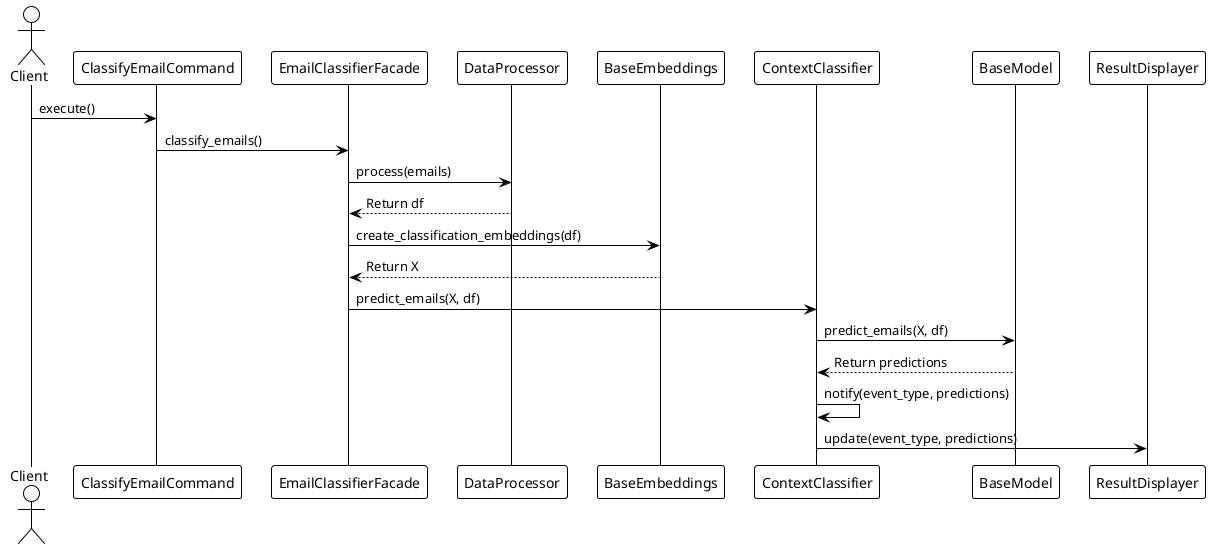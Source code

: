 @startuml classify_emails
!theme mono

actor Client
participant "ClassifyEmailCommand" as Command
participant "EmailClassifierFacade" as EmailClassifier
participant "DataProcessor" as DataProcessor
participant "BaseEmbeddings" as BaseEmbeddings
participant "ContextClassifier" as ContextClassifier
participant "BaseModel" as BaseModel
participant "ResultDisplayer" as ResultDisplayer

Client -> Command : execute()
Command -> EmailClassifier : classify_emails()
EmailClassifier -> DataProcessor : process(emails)
DataProcessor --> EmailClassifier : Return df
EmailClassifier -> BaseEmbeddings : create_classification_embeddings(df)
BaseEmbeddings --> EmailClassifier : Return X
EmailClassifier -> ContextClassifier : predict_emails(X, df)
ContextClassifier -> BaseModel : predict_emails(X, df)
BaseModel --> ContextClassifier : Return predictions
ContextClassifier -> ContextClassifier : notify(event_type, predictions)
ContextClassifier -> ResultDisplayer : update(event_type, predictions)

@enduml